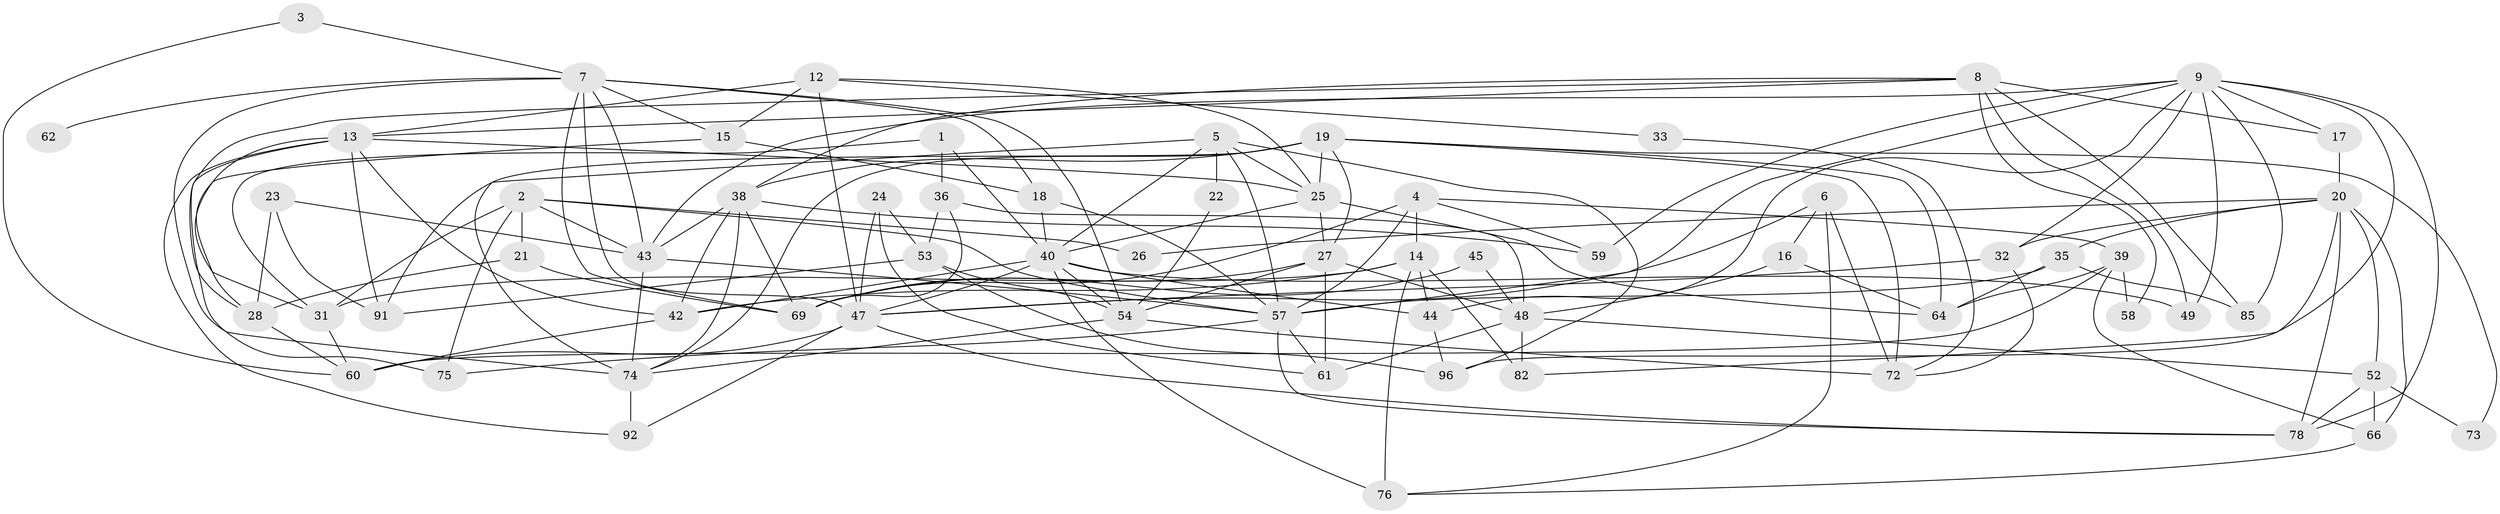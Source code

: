 // original degree distribution, {2: 0.12, 5: 0.12, 4: 0.25, 6: 0.11, 8: 0.02, 3: 0.33, 7: 0.05}
// Generated by graph-tools (version 1.1) at 2025/11/02/21/25 10:11:14]
// undirected, 64 vertices, 156 edges
graph export_dot {
graph [start="1"]
  node [color=gray90,style=filled];
  1 [super="+11"];
  2 [super="+10"];
  3;
  4 [super="+41"];
  5 [super="+100"];
  6;
  7 [super="+67"];
  8 [super="+50"];
  9 [super="+65"];
  12 [super="+46"];
  13 [super="+30"];
  14 [super="+89"];
  15 [super="+29"];
  16;
  17;
  18;
  19 [super="+34"];
  20 [super="+37"];
  21;
  22;
  23;
  24;
  25 [super="+70"];
  26;
  27 [super="+63"];
  28;
  31;
  32;
  33;
  35 [super="+86"];
  36 [super="+68"];
  38 [super="+87"];
  39 [super="+88"];
  40 [super="+51"];
  42 [super="+83"];
  43 [super="+90"];
  44 [super="+77"];
  45;
  47 [super="+71"];
  48 [super="+55"];
  49;
  52;
  53 [super="+95"];
  54 [super="+56"];
  57 [super="+97"];
  58;
  59;
  60 [super="+81"];
  61;
  62;
  64 [super="+93"];
  66 [super="+79"];
  69 [super="+99"];
  72 [super="+84"];
  73;
  74 [super="+98"];
  75;
  76 [super="+94"];
  78 [super="+80"];
  82;
  85;
  91;
  92;
  96;
  1 -- 31;
  1 -- 40;
  1 -- 36;
  2 -- 31;
  2 -- 26;
  2 -- 75;
  2 -- 57;
  2 -- 21;
  2 -- 43;
  3 -- 7;
  3 -- 60;
  4 -- 57;
  4 -- 69;
  4 -- 59;
  4 -- 14;
  4 -- 39;
  5 -- 96;
  5 -- 57;
  5 -- 40 [weight=2];
  5 -- 22;
  5 -- 74;
  5 -- 25;
  6 -- 16;
  6 -- 47;
  6 -- 72;
  6 -- 76;
  7 -- 15;
  7 -- 62 [weight=2];
  7 -- 18;
  7 -- 47;
  7 -- 43;
  7 -- 54;
  7 -- 69;
  7 -- 74;
  8 -- 28;
  8 -- 49;
  8 -- 17;
  8 -- 85;
  8 -- 58;
  8 -- 13;
  8 -- 38;
  9 -- 17;
  9 -- 32;
  9 -- 49;
  9 -- 59;
  9 -- 85;
  9 -- 96;
  9 -- 57;
  9 -- 43;
  9 -- 44;
  9 -- 78;
  12 -- 33;
  12 -- 25;
  12 -- 13;
  12 -- 47;
  12 -- 15;
  13 -- 92;
  13 -- 75;
  13 -- 31;
  13 -- 42;
  13 -- 91;
  13 -- 25;
  14 -- 31;
  14 -- 42;
  14 -- 82;
  14 -- 44;
  14 -- 76;
  15 -- 18;
  15 -- 28;
  16 -- 64;
  16 -- 48;
  17 -- 20;
  18 -- 57;
  18 -- 40;
  19 -- 25;
  19 -- 72;
  19 -- 27;
  19 -- 64;
  19 -- 38;
  19 -- 73;
  19 -- 74;
  19 -- 91;
  20 -- 52;
  20 -- 66 [weight=2];
  20 -- 32;
  20 -- 82;
  20 -- 26;
  20 -- 35;
  20 -- 78;
  21 -- 28;
  21 -- 69;
  22 -- 54;
  23 -- 91;
  23 -- 28;
  23 -- 43;
  24 -- 53;
  24 -- 61;
  24 -- 47;
  25 -- 27;
  25 -- 64;
  25 -- 40;
  27 -- 54;
  27 -- 48;
  27 -- 69;
  27 -- 61;
  28 -- 60;
  31 -- 60;
  32 -- 47;
  32 -- 72;
  33 -- 72;
  35 -- 85;
  35 -- 57;
  35 -- 64;
  36 -- 69;
  36 -- 53 [weight=2];
  36 -- 48;
  38 -- 69;
  38 -- 59;
  38 -- 74;
  38 -- 43;
  38 -- 42;
  39 -- 60;
  39 -- 64;
  39 -- 66;
  39 -- 58;
  40 -- 42;
  40 -- 49;
  40 -- 54;
  40 -- 76 [weight=2];
  40 -- 44;
  40 -- 47;
  42 -- 60;
  43 -- 57;
  43 -- 74 [weight=2];
  44 -- 96;
  45 -- 69 [weight=2];
  45 -- 48;
  47 -- 92;
  47 -- 78;
  47 -- 60;
  48 -- 61;
  48 -- 82;
  48 -- 52;
  52 -- 78;
  52 -- 73;
  52 -- 66;
  53 -- 91;
  53 -- 54;
  53 -- 96;
  54 -- 72;
  54 -- 74;
  57 -- 61;
  57 -- 75;
  57 -- 78;
  66 -- 76;
  74 -- 92;
}
